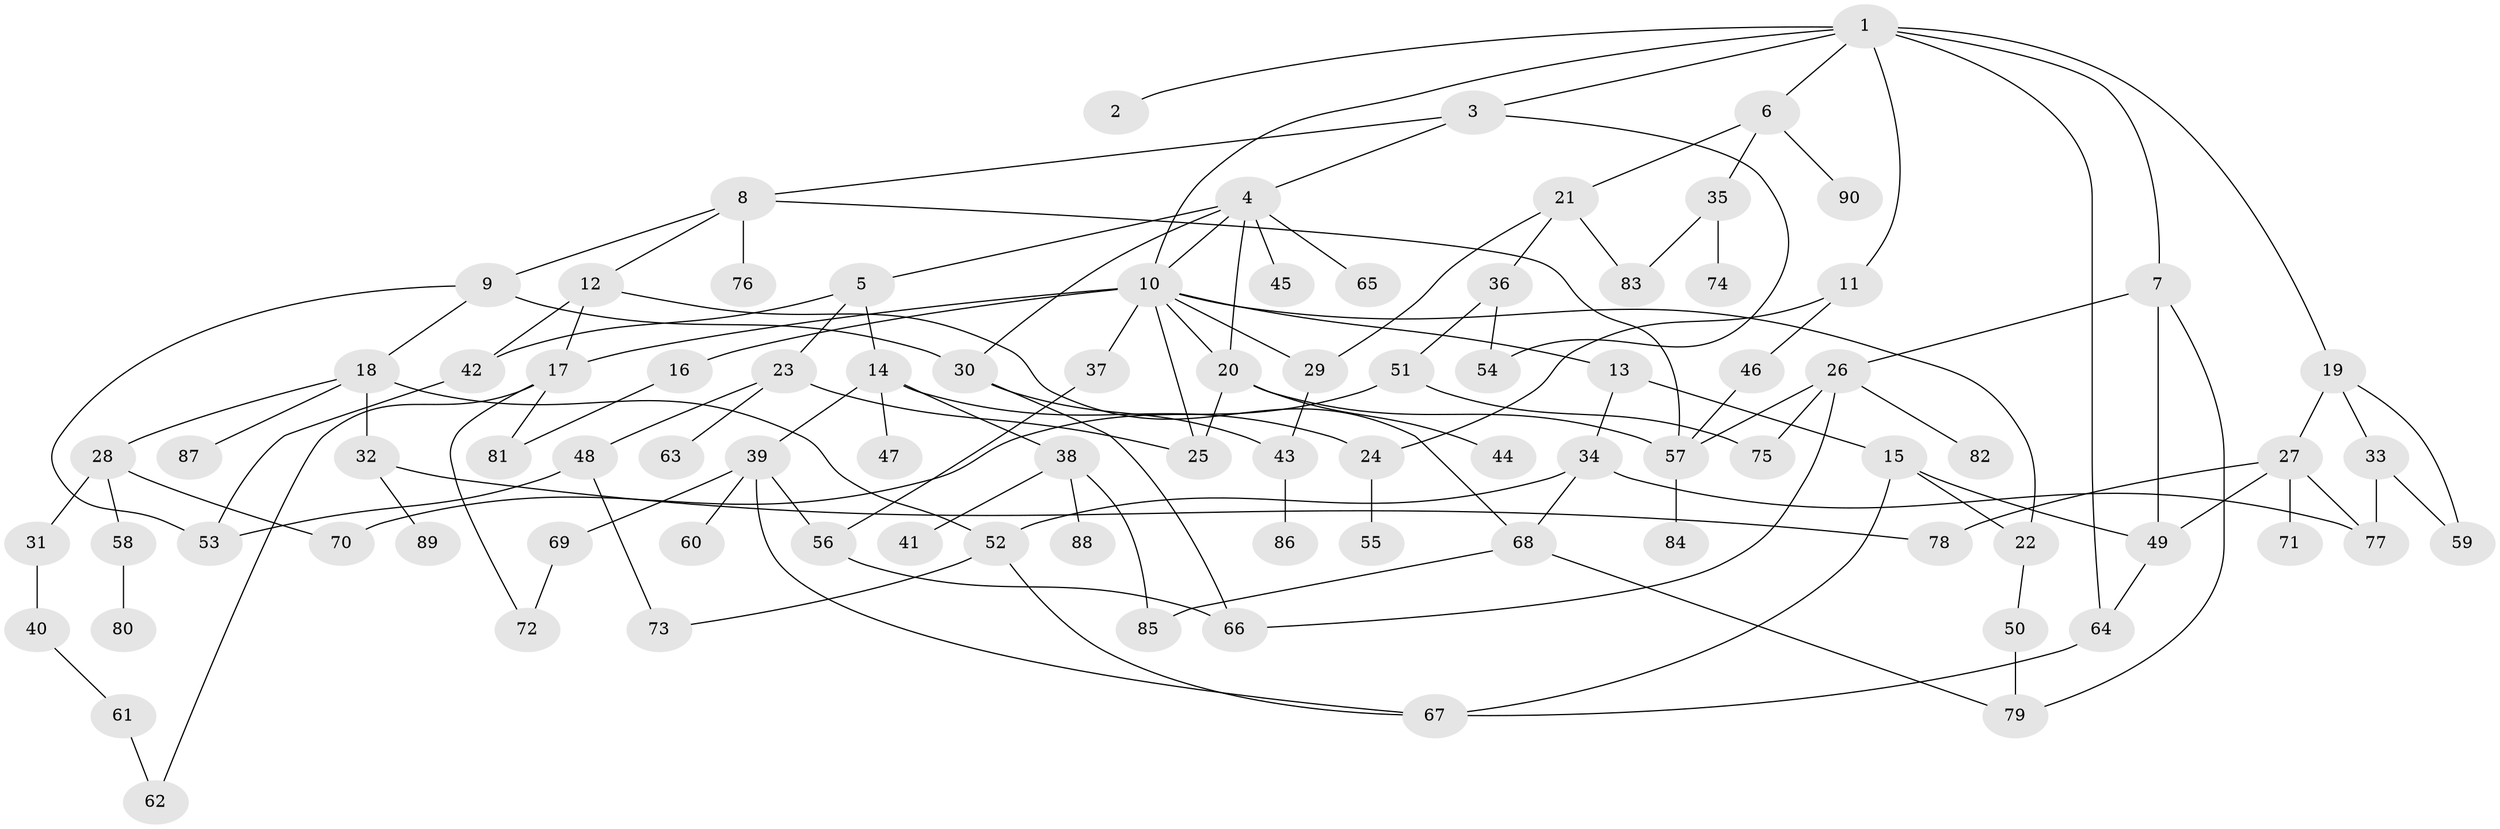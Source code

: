 // Generated by graph-tools (version 1.1) at 2025/34/03/09/25 02:34:02]
// undirected, 90 vertices, 131 edges
graph export_dot {
graph [start="1"]
  node [color=gray90,style=filled];
  1;
  2;
  3;
  4;
  5;
  6;
  7;
  8;
  9;
  10;
  11;
  12;
  13;
  14;
  15;
  16;
  17;
  18;
  19;
  20;
  21;
  22;
  23;
  24;
  25;
  26;
  27;
  28;
  29;
  30;
  31;
  32;
  33;
  34;
  35;
  36;
  37;
  38;
  39;
  40;
  41;
  42;
  43;
  44;
  45;
  46;
  47;
  48;
  49;
  50;
  51;
  52;
  53;
  54;
  55;
  56;
  57;
  58;
  59;
  60;
  61;
  62;
  63;
  64;
  65;
  66;
  67;
  68;
  69;
  70;
  71;
  72;
  73;
  74;
  75;
  76;
  77;
  78;
  79;
  80;
  81;
  82;
  83;
  84;
  85;
  86;
  87;
  88;
  89;
  90;
  1 -- 2;
  1 -- 3;
  1 -- 6;
  1 -- 7;
  1 -- 11;
  1 -- 19;
  1 -- 64;
  1 -- 10;
  3 -- 4;
  3 -- 8;
  3 -- 54;
  4 -- 5;
  4 -- 10;
  4 -- 20;
  4 -- 45;
  4 -- 65;
  4 -- 30;
  5 -- 14;
  5 -- 23;
  5 -- 42;
  6 -- 21;
  6 -- 35;
  6 -- 90;
  7 -- 26;
  7 -- 79;
  7 -- 49;
  8 -- 9;
  8 -- 12;
  8 -- 57;
  8 -- 76;
  9 -- 18;
  9 -- 30;
  9 -- 53;
  10 -- 13;
  10 -- 16;
  10 -- 22;
  10 -- 29;
  10 -- 37;
  10 -- 25;
  10 -- 17;
  10 -- 20;
  11 -- 46;
  11 -- 24;
  12 -- 17;
  12 -- 68;
  12 -- 42;
  13 -- 15;
  13 -- 34;
  14 -- 24;
  14 -- 38;
  14 -- 39;
  14 -- 47;
  15 -- 49;
  15 -- 22;
  15 -- 67;
  16 -- 81;
  17 -- 62;
  17 -- 72;
  17 -- 81;
  18 -- 28;
  18 -- 32;
  18 -- 87;
  18 -- 52;
  19 -- 27;
  19 -- 33;
  19 -- 59;
  20 -- 25;
  20 -- 44;
  20 -- 57;
  21 -- 36;
  21 -- 83;
  21 -- 29;
  22 -- 50;
  23 -- 48;
  23 -- 63;
  23 -- 25;
  24 -- 55;
  26 -- 75;
  26 -- 82;
  26 -- 57;
  26 -- 66;
  27 -- 71;
  27 -- 78;
  27 -- 77;
  27 -- 49;
  28 -- 31;
  28 -- 58;
  28 -- 70;
  29 -- 43;
  30 -- 66;
  30 -- 43;
  31 -- 40;
  32 -- 89;
  32 -- 78;
  33 -- 59;
  33 -- 77;
  34 -- 52;
  34 -- 77;
  34 -- 68;
  35 -- 74;
  35 -- 83;
  36 -- 51;
  36 -- 54;
  37 -- 56;
  38 -- 41;
  38 -- 88;
  38 -- 85;
  39 -- 56;
  39 -- 60;
  39 -- 69;
  39 -- 67;
  40 -- 61;
  42 -- 53;
  43 -- 86;
  46 -- 57;
  48 -- 53;
  48 -- 73;
  49 -- 64;
  50 -- 79;
  51 -- 70;
  51 -- 75;
  52 -- 67;
  52 -- 73;
  56 -- 66;
  57 -- 84;
  58 -- 80;
  61 -- 62;
  64 -- 67;
  68 -- 85;
  68 -- 79;
  69 -- 72;
}
